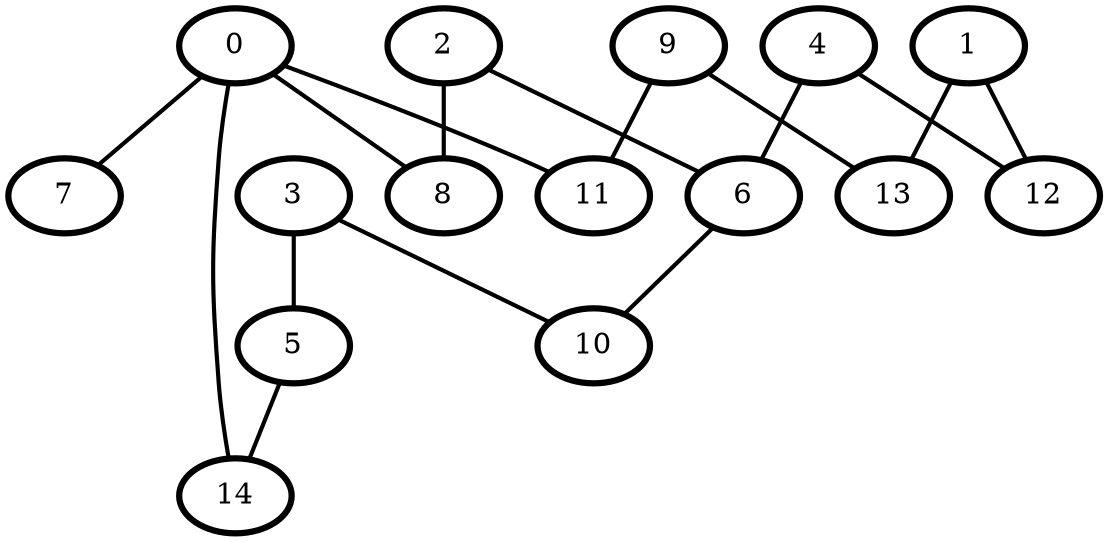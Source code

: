 graph G {
    0 [penwidth=3]
    1 [penwidth=3]
    2 [penwidth=3]
    3 [penwidth=3]
    4 [penwidth=3]
    5 [penwidth=3]
    6 [penwidth=3]
    7 [penwidth=3]
    8 [penwidth=3]
    9 [penwidth=3]
    10 [penwidth=3]
    11 [penwidth=3]
    12 [penwidth=3]
    13 [penwidth=3]
    14 [penwidth=3]

    0--7 [penwidth=2]
    1--12 [penwidth=2]
    0--14 [penwidth=2]
    9--11 [penwidth=2]
    5--14 [penwidth=2]
    9--13 [penwidth=2]
    1--13 [penwidth=2]
    2--8 [penwidth=2]
    3--10 [penwidth=2]
    2--6 [penwidth=2]
    0--8 [penwidth=2]
    3--5 [penwidth=2]
    4--12 [penwidth=2]
    6--10 [penwidth=2]
    0--11 [penwidth=2]
    4--6 [penwidth=2]
}